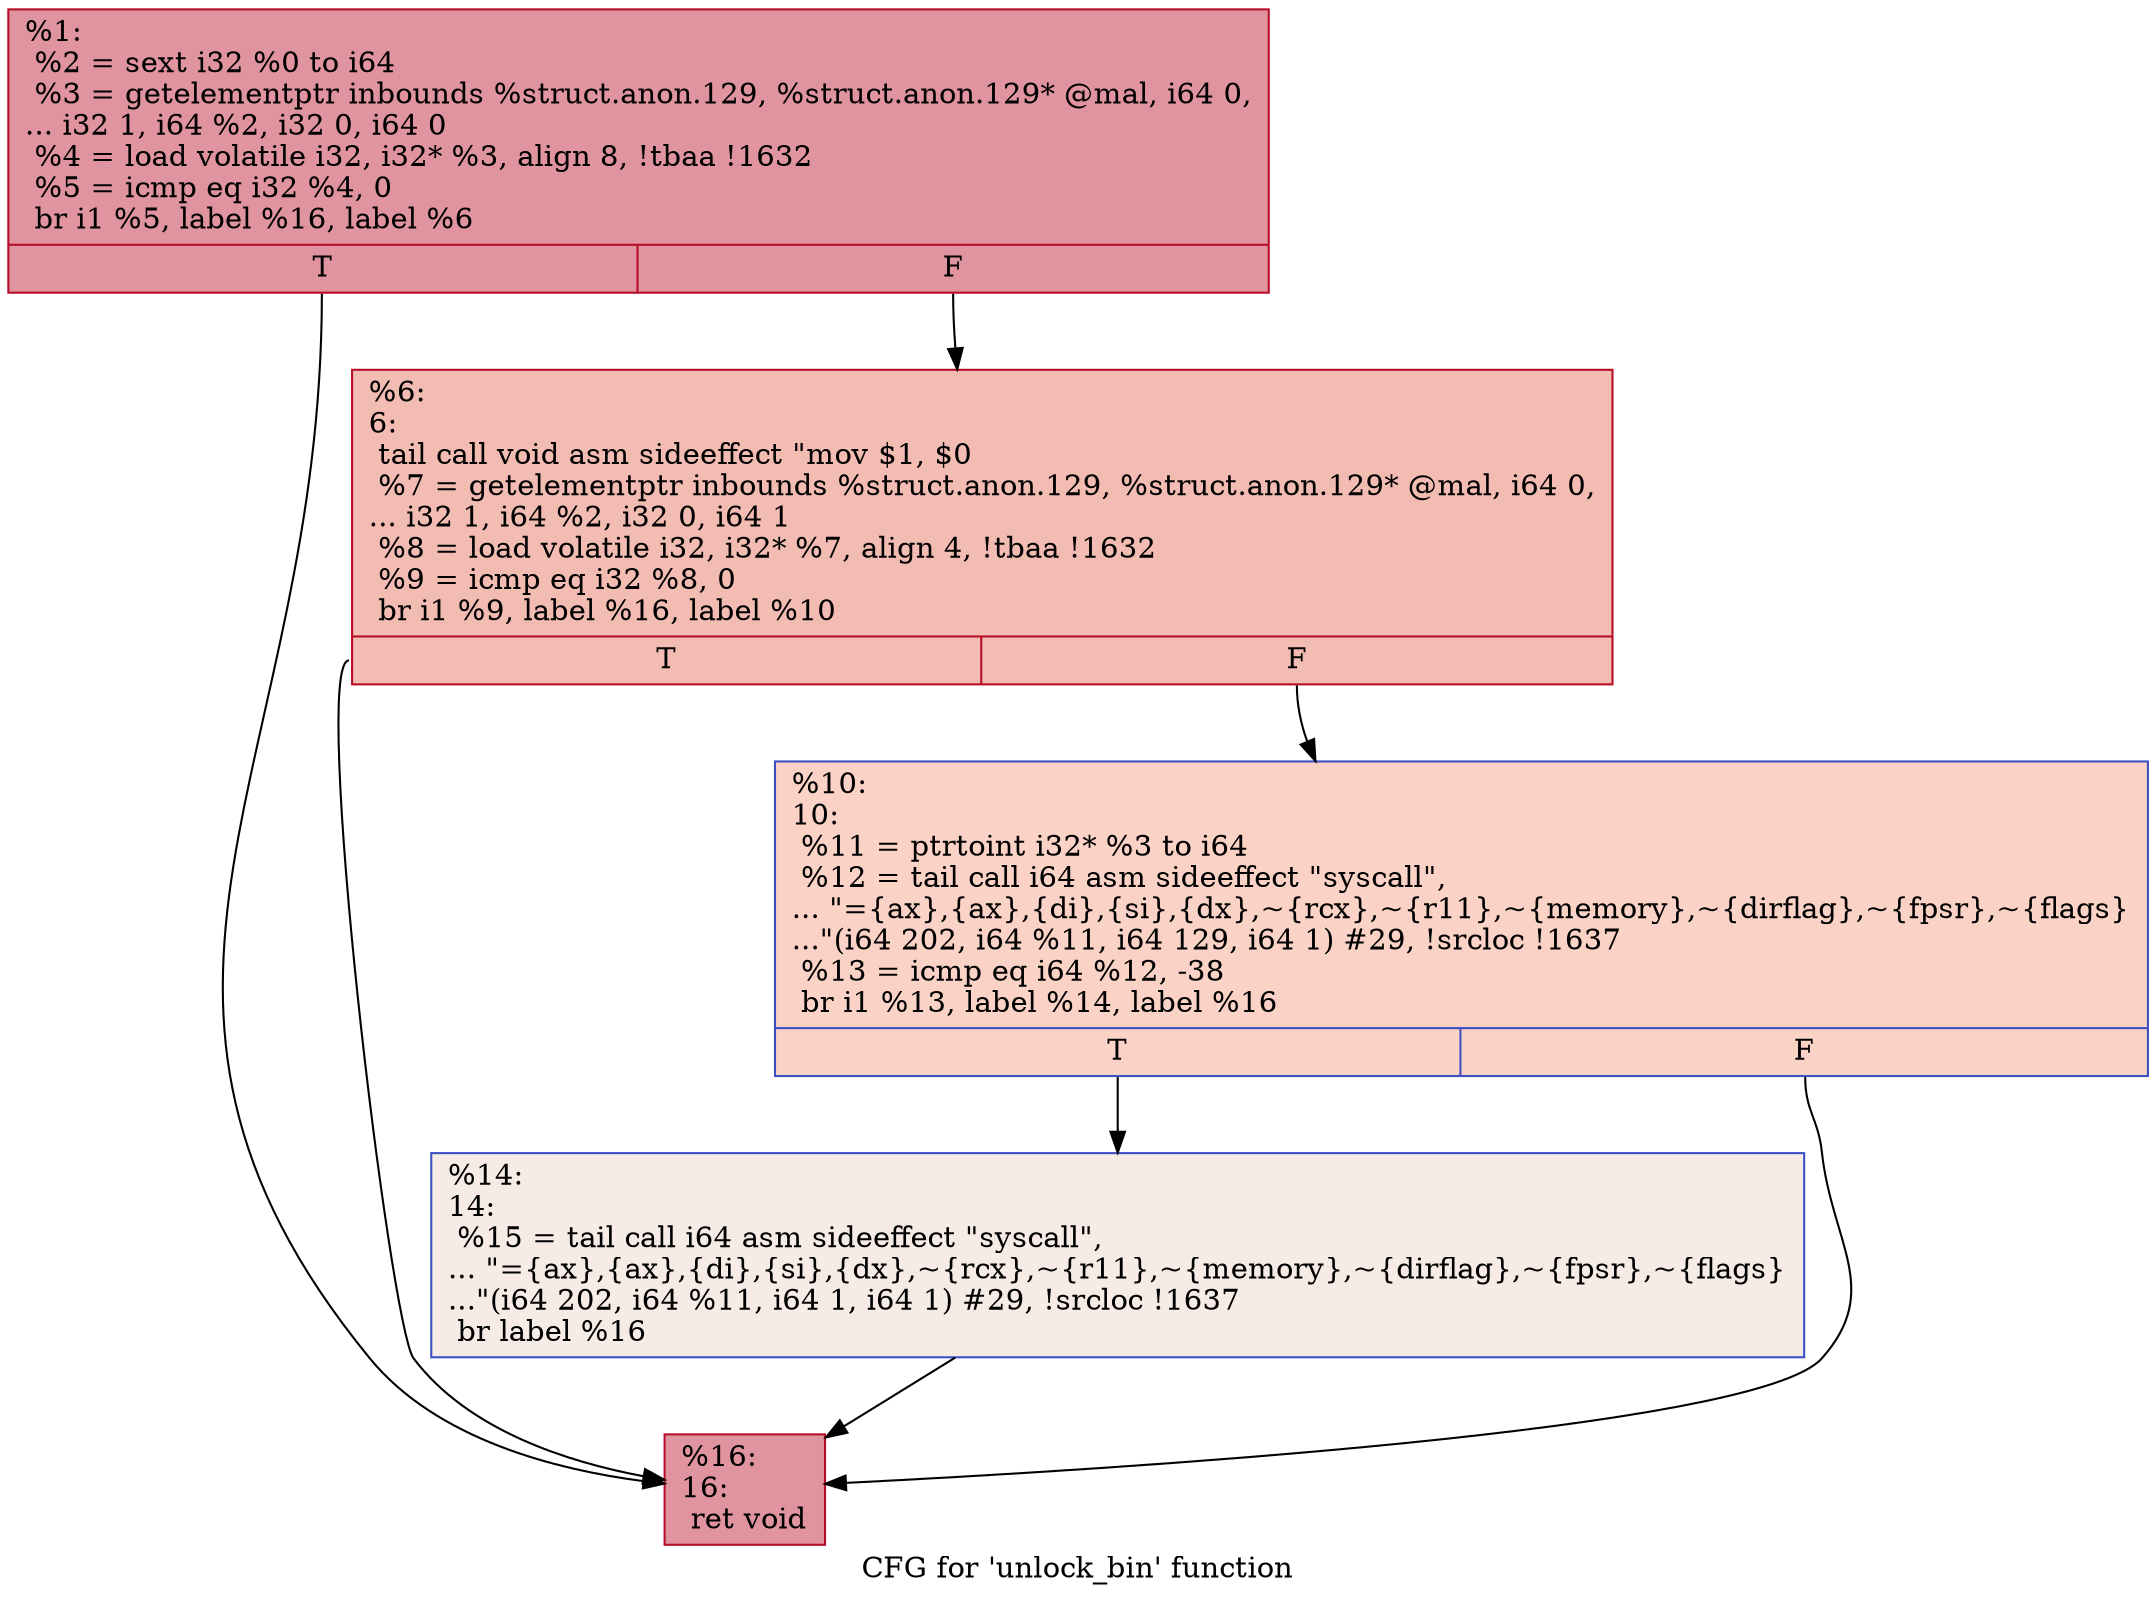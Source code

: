 digraph "CFG for 'unlock_bin' function" {
	label="CFG for 'unlock_bin' function";

	Node0x15a13c0 [shape=record,color="#b70d28ff", style=filled, fillcolor="#b70d2870",label="{%1:\l  %2 = sext i32 %0 to i64\l  %3 = getelementptr inbounds %struct.anon.129, %struct.anon.129* @mal, i64 0,\l... i32 1, i64 %2, i32 0, i64 0\l  %4 = load volatile i32, i32* %3, align 8, !tbaa !1632\l  %5 = icmp eq i32 %4, 0\l  br i1 %5, label %16, label %6\l|{<s0>T|<s1>F}}"];
	Node0x15a13c0:s0 -> Node0x15a1500;
	Node0x15a13c0:s1 -> Node0x15a1410;
	Node0x15a1410 [shape=record,color="#b70d28ff", style=filled, fillcolor="#e1675170",label="{%6:\l6:                                                \l  tail call void asm sideeffect \"mov $1, $0 \l  %7 = getelementptr inbounds %struct.anon.129, %struct.anon.129* @mal, i64 0,\l... i32 1, i64 %2, i32 0, i64 1\l  %8 = load volatile i32, i32* %7, align 4, !tbaa !1632\l  %9 = icmp eq i32 %8, 0\l  br i1 %9, label %16, label %10\l|{<s0>T|<s1>F}}"];
	Node0x15a1410:s0 -> Node0x15a1500;
	Node0x15a1410:s1 -> Node0x15a1460;
	Node0x15a1460 [shape=record,color="#3d50c3ff", style=filled, fillcolor="#f59c7d70",label="{%10:\l10:                                               \l  %11 = ptrtoint i32* %3 to i64\l  %12 = tail call i64 asm sideeffect \"syscall\",\l... \"=\{ax\},\{ax\},\{di\},\{si\},\{dx\},~\{rcx\},~\{r11\},~\{memory\},~\{dirflag\},~\{fpsr\},~\{flags\}\l...\"(i64 202, i64 %11, i64 129, i64 1) #29, !srcloc !1637\l  %13 = icmp eq i64 %12, -38\l  br i1 %13, label %14, label %16\l|{<s0>T|<s1>F}}"];
	Node0x15a1460:s0 -> Node0x15a14b0;
	Node0x15a1460:s1 -> Node0x15a1500;
	Node0x15a14b0 [shape=record,color="#3d50c3ff", style=filled, fillcolor="#ecd3c570",label="{%14:\l14:                                               \l  %15 = tail call i64 asm sideeffect \"syscall\",\l... \"=\{ax\},\{ax\},\{di\},\{si\},\{dx\},~\{rcx\},~\{r11\},~\{memory\},~\{dirflag\},~\{fpsr\},~\{flags\}\l...\"(i64 202, i64 %11, i64 1, i64 1) #29, !srcloc !1637\l  br label %16\l}"];
	Node0x15a14b0 -> Node0x15a1500;
	Node0x15a1500 [shape=record,color="#b70d28ff", style=filled, fillcolor="#b70d2870",label="{%16:\l16:                                               \l  ret void\l}"];
}
